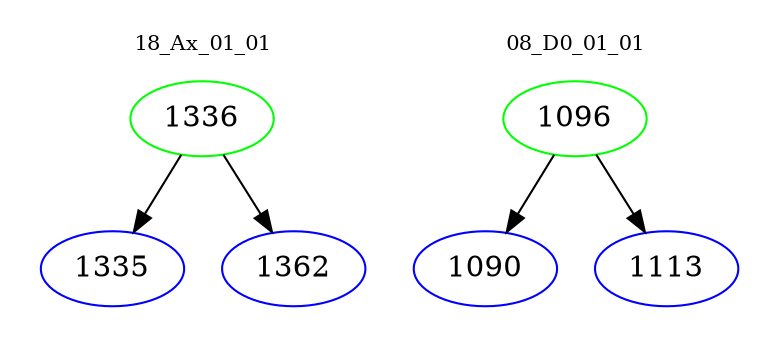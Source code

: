 digraph{
subgraph cluster_0 {
color = white
label = "18_Ax_01_01";
fontsize=10;
T0_1336 [label="1336", color="green"]
T0_1336 -> T0_1335 [color="black"]
T0_1335 [label="1335", color="blue"]
T0_1336 -> T0_1362 [color="black"]
T0_1362 [label="1362", color="blue"]
}
subgraph cluster_1 {
color = white
label = "08_D0_01_01";
fontsize=10;
T1_1096 [label="1096", color="green"]
T1_1096 -> T1_1090 [color="black"]
T1_1090 [label="1090", color="blue"]
T1_1096 -> T1_1113 [color="black"]
T1_1113 [label="1113", color="blue"]
}
}
